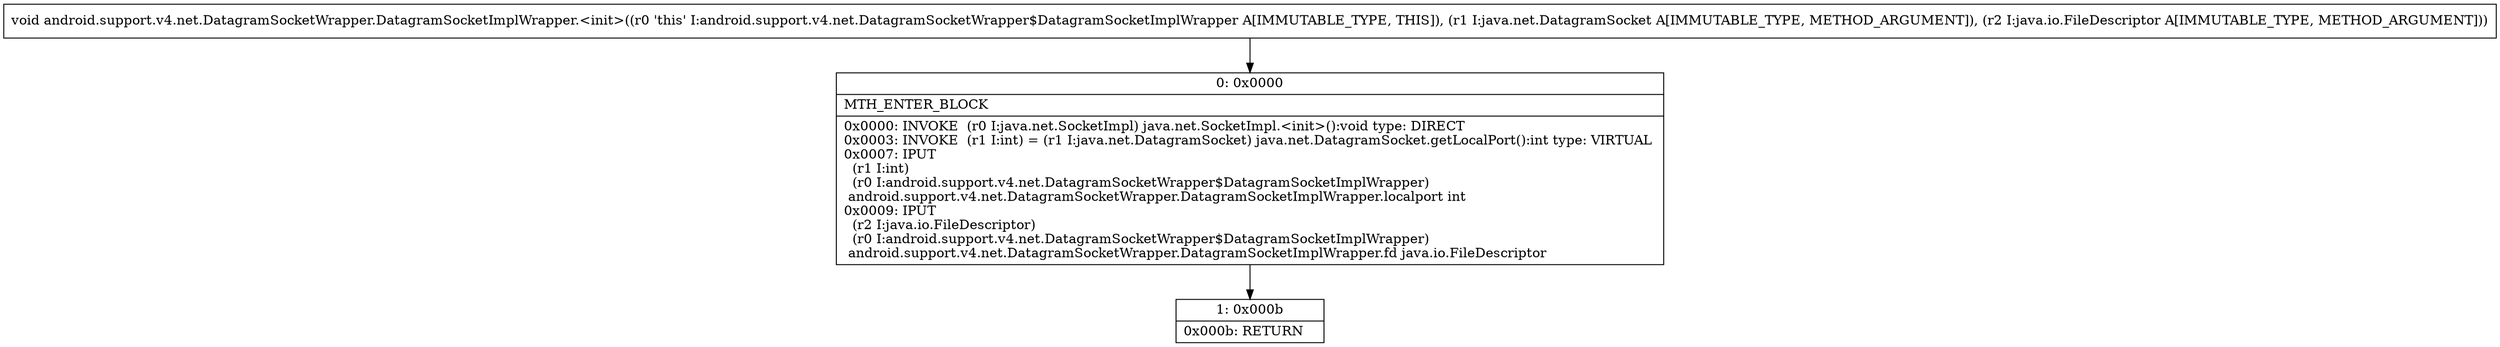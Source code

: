 digraph "CFG forandroid.support.v4.net.DatagramSocketWrapper.DatagramSocketImplWrapper.\<init\>(Ljava\/net\/DatagramSocket;Ljava\/io\/FileDescriptor;)V" {
Node_0 [shape=record,label="{0\:\ 0x0000|MTH_ENTER_BLOCK\l|0x0000: INVOKE  (r0 I:java.net.SocketImpl) java.net.SocketImpl.\<init\>():void type: DIRECT \l0x0003: INVOKE  (r1 I:int) = (r1 I:java.net.DatagramSocket) java.net.DatagramSocket.getLocalPort():int type: VIRTUAL \l0x0007: IPUT  \l  (r1 I:int)\l  (r0 I:android.support.v4.net.DatagramSocketWrapper$DatagramSocketImplWrapper)\l android.support.v4.net.DatagramSocketWrapper.DatagramSocketImplWrapper.localport int \l0x0009: IPUT  \l  (r2 I:java.io.FileDescriptor)\l  (r0 I:android.support.v4.net.DatagramSocketWrapper$DatagramSocketImplWrapper)\l android.support.v4.net.DatagramSocketWrapper.DatagramSocketImplWrapper.fd java.io.FileDescriptor \l}"];
Node_1 [shape=record,label="{1\:\ 0x000b|0x000b: RETURN   \l}"];
MethodNode[shape=record,label="{void android.support.v4.net.DatagramSocketWrapper.DatagramSocketImplWrapper.\<init\>((r0 'this' I:android.support.v4.net.DatagramSocketWrapper$DatagramSocketImplWrapper A[IMMUTABLE_TYPE, THIS]), (r1 I:java.net.DatagramSocket A[IMMUTABLE_TYPE, METHOD_ARGUMENT]), (r2 I:java.io.FileDescriptor A[IMMUTABLE_TYPE, METHOD_ARGUMENT])) }"];
MethodNode -> Node_0;
Node_0 -> Node_1;
}

